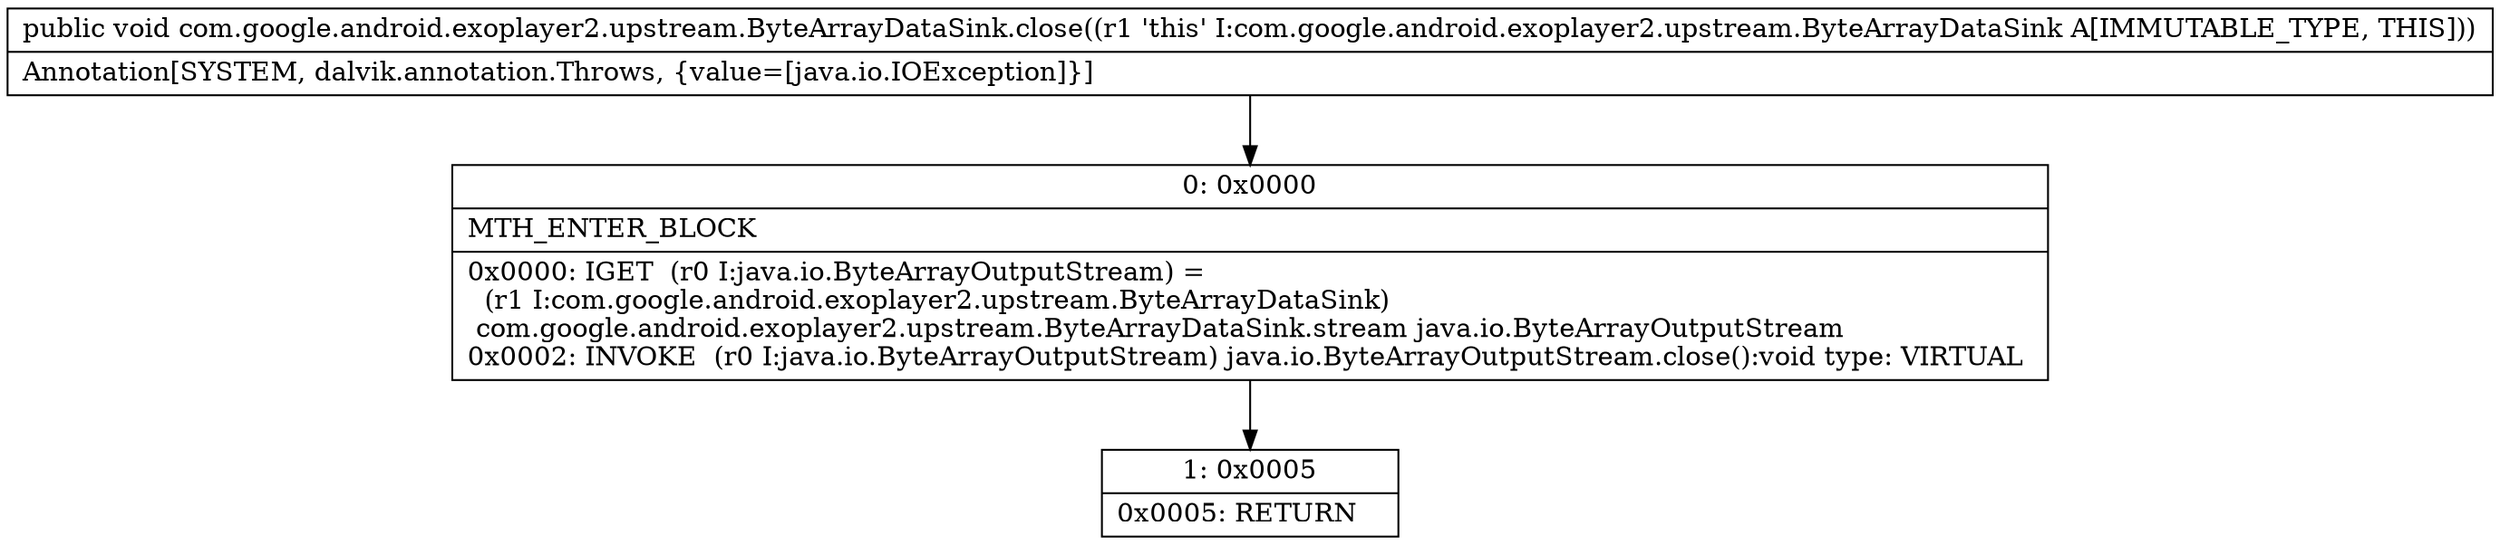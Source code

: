 digraph "CFG forcom.google.android.exoplayer2.upstream.ByteArrayDataSink.close()V" {
Node_0 [shape=record,label="{0\:\ 0x0000|MTH_ENTER_BLOCK\l|0x0000: IGET  (r0 I:java.io.ByteArrayOutputStream) = \l  (r1 I:com.google.android.exoplayer2.upstream.ByteArrayDataSink)\l com.google.android.exoplayer2.upstream.ByteArrayDataSink.stream java.io.ByteArrayOutputStream \l0x0002: INVOKE  (r0 I:java.io.ByteArrayOutputStream) java.io.ByteArrayOutputStream.close():void type: VIRTUAL \l}"];
Node_1 [shape=record,label="{1\:\ 0x0005|0x0005: RETURN   \l}"];
MethodNode[shape=record,label="{public void com.google.android.exoplayer2.upstream.ByteArrayDataSink.close((r1 'this' I:com.google.android.exoplayer2.upstream.ByteArrayDataSink A[IMMUTABLE_TYPE, THIS]))  | Annotation[SYSTEM, dalvik.annotation.Throws, \{value=[java.io.IOException]\}]\l}"];
MethodNode -> Node_0;
Node_0 -> Node_1;
}

